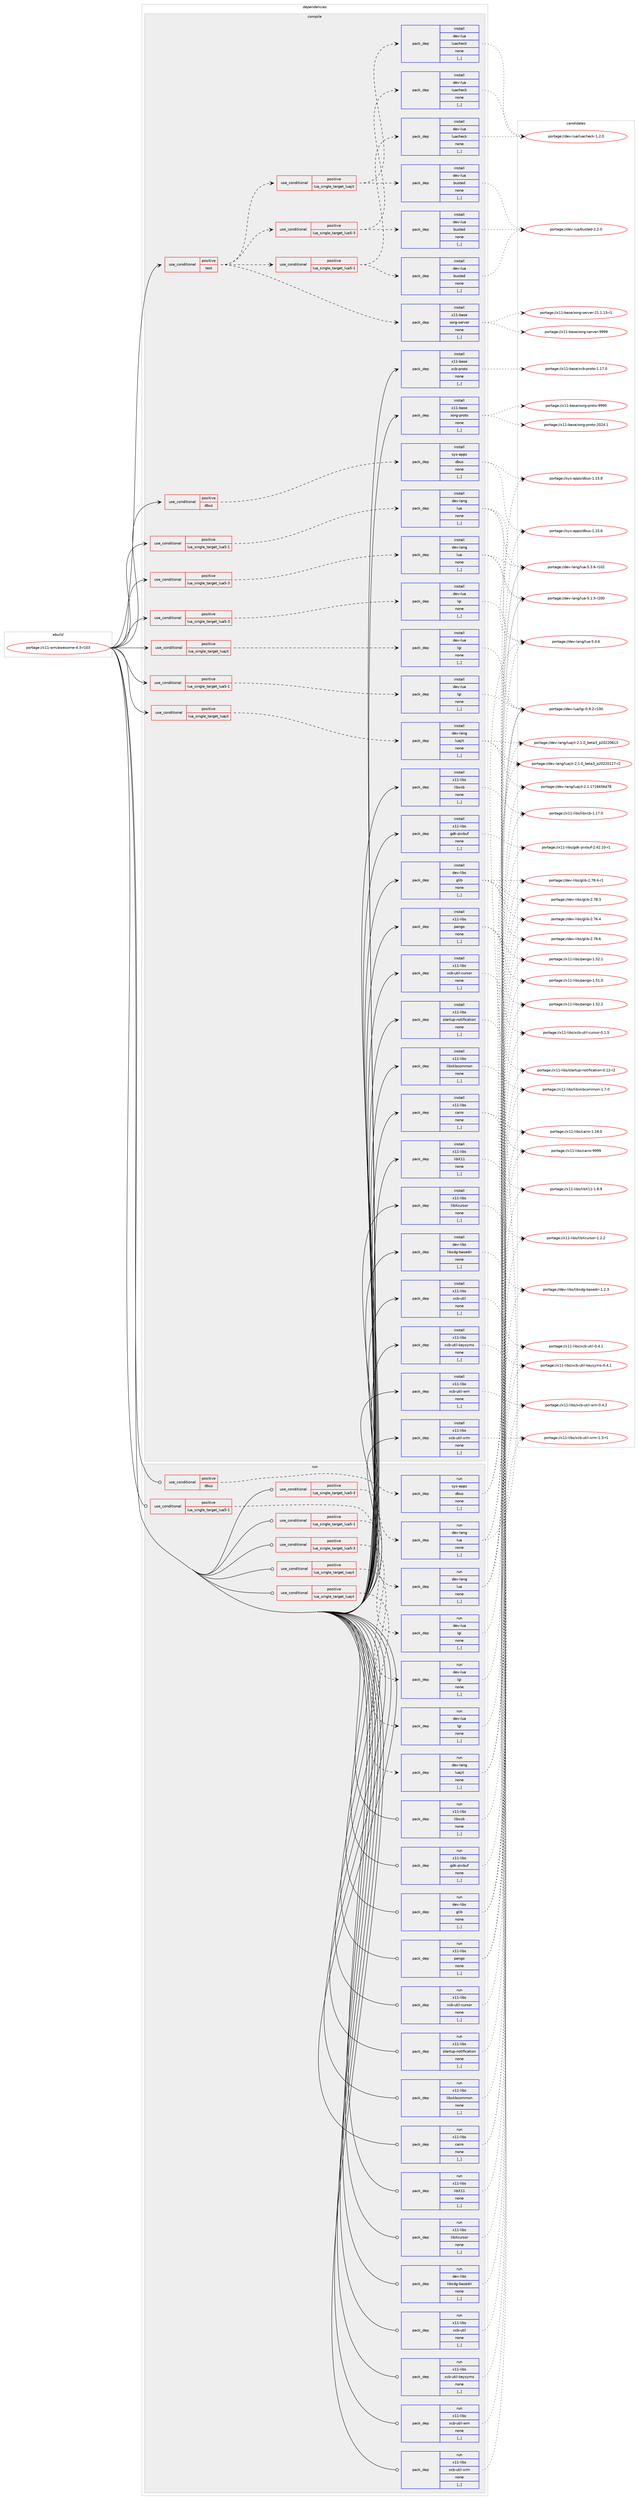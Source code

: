 digraph prolog {

# *************
# Graph options
# *************

newrank=true;
concentrate=true;
compound=true;
graph [rankdir=LR,fontname=Helvetica,fontsize=10,ranksep=1.5];#, ranksep=2.5, nodesep=0.2];
edge  [arrowhead=vee];
node  [fontname=Helvetica,fontsize=10];

# **********
# The ebuild
# **********

subgraph cluster_leftcol {
color=gray;
label=<<i>ebuild</i>>;
id [label="portage://x11-wm/awesome-4.3-r103", color=red, width=4, href="../x11-wm/awesome-4.3-r103.svg"];
}

# ****************
# The dependencies
# ****************

subgraph cluster_midcol {
color=gray;
label=<<i>dependencies</i>>;
subgraph cluster_compile {
fillcolor="#eeeeee";
style=filled;
label=<<i>compile</i>>;
subgraph cond123749 {
dependency469186 [label=<<TABLE BORDER="0" CELLBORDER="1" CELLSPACING="0" CELLPADDING="4"><TR><TD ROWSPAN="3" CELLPADDING="10">use_conditional</TD></TR><TR><TD>positive</TD></TR><TR><TD>dbus</TD></TR></TABLE>>, shape=none, color=red];
subgraph pack342009 {
dependency469187 [label=<<TABLE BORDER="0" CELLBORDER="1" CELLSPACING="0" CELLPADDING="4" WIDTH="220"><TR><TD ROWSPAN="6" CELLPADDING="30">pack_dep</TD></TR><TR><TD WIDTH="110">install</TD></TR><TR><TD>sys-apps</TD></TR><TR><TD>dbus</TD></TR><TR><TD>none</TD></TR><TR><TD>[,,]</TD></TR></TABLE>>, shape=none, color=blue];
}
dependency469186:e -> dependency469187:w [weight=20,style="dashed",arrowhead="vee"];
}
id:e -> dependency469186:w [weight=20,style="solid",arrowhead="vee"];
subgraph cond123750 {
dependency469188 [label=<<TABLE BORDER="0" CELLBORDER="1" CELLSPACING="0" CELLPADDING="4"><TR><TD ROWSPAN="3" CELLPADDING="10">use_conditional</TD></TR><TR><TD>positive</TD></TR><TR><TD>lua_single_target_lua5-1</TD></TR></TABLE>>, shape=none, color=red];
subgraph pack342010 {
dependency469189 [label=<<TABLE BORDER="0" CELLBORDER="1" CELLSPACING="0" CELLPADDING="4" WIDTH="220"><TR><TD ROWSPAN="6" CELLPADDING="30">pack_dep</TD></TR><TR><TD WIDTH="110">install</TD></TR><TR><TD>dev-lang</TD></TR><TR><TD>lua</TD></TR><TR><TD>none</TD></TR><TR><TD>[,,]</TD></TR></TABLE>>, shape=none, color=blue];
}
dependency469188:e -> dependency469189:w [weight=20,style="dashed",arrowhead="vee"];
}
id:e -> dependency469188:w [weight=20,style="solid",arrowhead="vee"];
subgraph cond123751 {
dependency469190 [label=<<TABLE BORDER="0" CELLBORDER="1" CELLSPACING="0" CELLPADDING="4"><TR><TD ROWSPAN="3" CELLPADDING="10">use_conditional</TD></TR><TR><TD>positive</TD></TR><TR><TD>lua_single_target_lua5-1</TD></TR></TABLE>>, shape=none, color=red];
subgraph pack342011 {
dependency469191 [label=<<TABLE BORDER="0" CELLBORDER="1" CELLSPACING="0" CELLPADDING="4" WIDTH="220"><TR><TD ROWSPAN="6" CELLPADDING="30">pack_dep</TD></TR><TR><TD WIDTH="110">install</TD></TR><TR><TD>dev-lua</TD></TR><TR><TD>lgi</TD></TR><TR><TD>none</TD></TR><TR><TD>[,,]</TD></TR></TABLE>>, shape=none, color=blue];
}
dependency469190:e -> dependency469191:w [weight=20,style="dashed",arrowhead="vee"];
}
id:e -> dependency469190:w [weight=20,style="solid",arrowhead="vee"];
subgraph cond123752 {
dependency469192 [label=<<TABLE BORDER="0" CELLBORDER="1" CELLSPACING="0" CELLPADDING="4"><TR><TD ROWSPAN="3" CELLPADDING="10">use_conditional</TD></TR><TR><TD>positive</TD></TR><TR><TD>lua_single_target_lua5-3</TD></TR></TABLE>>, shape=none, color=red];
subgraph pack342012 {
dependency469193 [label=<<TABLE BORDER="0" CELLBORDER="1" CELLSPACING="0" CELLPADDING="4" WIDTH="220"><TR><TD ROWSPAN="6" CELLPADDING="30">pack_dep</TD></TR><TR><TD WIDTH="110">install</TD></TR><TR><TD>dev-lang</TD></TR><TR><TD>lua</TD></TR><TR><TD>none</TD></TR><TR><TD>[,,]</TD></TR></TABLE>>, shape=none, color=blue];
}
dependency469192:e -> dependency469193:w [weight=20,style="dashed",arrowhead="vee"];
}
id:e -> dependency469192:w [weight=20,style="solid",arrowhead="vee"];
subgraph cond123753 {
dependency469194 [label=<<TABLE BORDER="0" CELLBORDER="1" CELLSPACING="0" CELLPADDING="4"><TR><TD ROWSPAN="3" CELLPADDING="10">use_conditional</TD></TR><TR><TD>positive</TD></TR><TR><TD>lua_single_target_lua5-3</TD></TR></TABLE>>, shape=none, color=red];
subgraph pack342013 {
dependency469195 [label=<<TABLE BORDER="0" CELLBORDER="1" CELLSPACING="0" CELLPADDING="4" WIDTH="220"><TR><TD ROWSPAN="6" CELLPADDING="30">pack_dep</TD></TR><TR><TD WIDTH="110">install</TD></TR><TR><TD>dev-lua</TD></TR><TR><TD>lgi</TD></TR><TR><TD>none</TD></TR><TR><TD>[,,]</TD></TR></TABLE>>, shape=none, color=blue];
}
dependency469194:e -> dependency469195:w [weight=20,style="dashed",arrowhead="vee"];
}
id:e -> dependency469194:w [weight=20,style="solid",arrowhead="vee"];
subgraph cond123754 {
dependency469196 [label=<<TABLE BORDER="0" CELLBORDER="1" CELLSPACING="0" CELLPADDING="4"><TR><TD ROWSPAN="3" CELLPADDING="10">use_conditional</TD></TR><TR><TD>positive</TD></TR><TR><TD>lua_single_target_luajit</TD></TR></TABLE>>, shape=none, color=red];
subgraph pack342014 {
dependency469197 [label=<<TABLE BORDER="0" CELLBORDER="1" CELLSPACING="0" CELLPADDING="4" WIDTH="220"><TR><TD ROWSPAN="6" CELLPADDING="30">pack_dep</TD></TR><TR><TD WIDTH="110">install</TD></TR><TR><TD>dev-lang</TD></TR><TR><TD>luajit</TD></TR><TR><TD>none</TD></TR><TR><TD>[,,]</TD></TR></TABLE>>, shape=none, color=blue];
}
dependency469196:e -> dependency469197:w [weight=20,style="dashed",arrowhead="vee"];
}
id:e -> dependency469196:w [weight=20,style="solid",arrowhead="vee"];
subgraph cond123755 {
dependency469198 [label=<<TABLE BORDER="0" CELLBORDER="1" CELLSPACING="0" CELLPADDING="4"><TR><TD ROWSPAN="3" CELLPADDING="10">use_conditional</TD></TR><TR><TD>positive</TD></TR><TR><TD>lua_single_target_luajit</TD></TR></TABLE>>, shape=none, color=red];
subgraph pack342015 {
dependency469199 [label=<<TABLE BORDER="0" CELLBORDER="1" CELLSPACING="0" CELLPADDING="4" WIDTH="220"><TR><TD ROWSPAN="6" CELLPADDING="30">pack_dep</TD></TR><TR><TD WIDTH="110">install</TD></TR><TR><TD>dev-lua</TD></TR><TR><TD>lgi</TD></TR><TR><TD>none</TD></TR><TR><TD>[,,]</TD></TR></TABLE>>, shape=none, color=blue];
}
dependency469198:e -> dependency469199:w [weight=20,style="dashed",arrowhead="vee"];
}
id:e -> dependency469198:w [weight=20,style="solid",arrowhead="vee"];
subgraph cond123756 {
dependency469200 [label=<<TABLE BORDER="0" CELLBORDER="1" CELLSPACING="0" CELLPADDING="4"><TR><TD ROWSPAN="3" CELLPADDING="10">use_conditional</TD></TR><TR><TD>positive</TD></TR><TR><TD>test</TD></TR></TABLE>>, shape=none, color=red];
subgraph pack342016 {
dependency469201 [label=<<TABLE BORDER="0" CELLBORDER="1" CELLSPACING="0" CELLPADDING="4" WIDTH="220"><TR><TD ROWSPAN="6" CELLPADDING="30">pack_dep</TD></TR><TR><TD WIDTH="110">install</TD></TR><TR><TD>x11-base</TD></TR><TR><TD>xorg-server</TD></TR><TR><TD>none</TD></TR><TR><TD>[,,]</TD></TR></TABLE>>, shape=none, color=blue];
}
dependency469200:e -> dependency469201:w [weight=20,style="dashed",arrowhead="vee"];
subgraph cond123757 {
dependency469202 [label=<<TABLE BORDER="0" CELLBORDER="1" CELLSPACING="0" CELLPADDING="4"><TR><TD ROWSPAN="3" CELLPADDING="10">use_conditional</TD></TR><TR><TD>positive</TD></TR><TR><TD>lua_single_target_luajit</TD></TR></TABLE>>, shape=none, color=red];
subgraph pack342017 {
dependency469203 [label=<<TABLE BORDER="0" CELLBORDER="1" CELLSPACING="0" CELLPADDING="4" WIDTH="220"><TR><TD ROWSPAN="6" CELLPADDING="30">pack_dep</TD></TR><TR><TD WIDTH="110">install</TD></TR><TR><TD>dev-lua</TD></TR><TR><TD>busted</TD></TR><TR><TD>none</TD></TR><TR><TD>[,,]</TD></TR></TABLE>>, shape=none, color=blue];
}
dependency469202:e -> dependency469203:w [weight=20,style="dashed",arrowhead="vee"];
subgraph pack342018 {
dependency469204 [label=<<TABLE BORDER="0" CELLBORDER="1" CELLSPACING="0" CELLPADDING="4" WIDTH="220"><TR><TD ROWSPAN="6" CELLPADDING="30">pack_dep</TD></TR><TR><TD WIDTH="110">install</TD></TR><TR><TD>dev-lua</TD></TR><TR><TD>luacheck</TD></TR><TR><TD>none</TD></TR><TR><TD>[,,]</TD></TR></TABLE>>, shape=none, color=blue];
}
dependency469202:e -> dependency469204:w [weight=20,style="dashed",arrowhead="vee"];
}
dependency469200:e -> dependency469202:w [weight=20,style="dashed",arrowhead="vee"];
subgraph cond123758 {
dependency469205 [label=<<TABLE BORDER="0" CELLBORDER="1" CELLSPACING="0" CELLPADDING="4"><TR><TD ROWSPAN="3" CELLPADDING="10">use_conditional</TD></TR><TR><TD>positive</TD></TR><TR><TD>lua_single_target_lua5-1</TD></TR></TABLE>>, shape=none, color=red];
subgraph pack342019 {
dependency469206 [label=<<TABLE BORDER="0" CELLBORDER="1" CELLSPACING="0" CELLPADDING="4" WIDTH="220"><TR><TD ROWSPAN="6" CELLPADDING="30">pack_dep</TD></TR><TR><TD WIDTH="110">install</TD></TR><TR><TD>dev-lua</TD></TR><TR><TD>busted</TD></TR><TR><TD>none</TD></TR><TR><TD>[,,]</TD></TR></TABLE>>, shape=none, color=blue];
}
dependency469205:e -> dependency469206:w [weight=20,style="dashed",arrowhead="vee"];
subgraph pack342020 {
dependency469207 [label=<<TABLE BORDER="0" CELLBORDER="1" CELLSPACING="0" CELLPADDING="4" WIDTH="220"><TR><TD ROWSPAN="6" CELLPADDING="30">pack_dep</TD></TR><TR><TD WIDTH="110">install</TD></TR><TR><TD>dev-lua</TD></TR><TR><TD>luacheck</TD></TR><TR><TD>none</TD></TR><TR><TD>[,,]</TD></TR></TABLE>>, shape=none, color=blue];
}
dependency469205:e -> dependency469207:w [weight=20,style="dashed",arrowhead="vee"];
}
dependency469200:e -> dependency469205:w [weight=20,style="dashed",arrowhead="vee"];
subgraph cond123759 {
dependency469208 [label=<<TABLE BORDER="0" CELLBORDER="1" CELLSPACING="0" CELLPADDING="4"><TR><TD ROWSPAN="3" CELLPADDING="10">use_conditional</TD></TR><TR><TD>positive</TD></TR><TR><TD>lua_single_target_lua5-3</TD></TR></TABLE>>, shape=none, color=red];
subgraph pack342021 {
dependency469209 [label=<<TABLE BORDER="0" CELLBORDER="1" CELLSPACING="0" CELLPADDING="4" WIDTH="220"><TR><TD ROWSPAN="6" CELLPADDING="30">pack_dep</TD></TR><TR><TD WIDTH="110">install</TD></TR><TR><TD>dev-lua</TD></TR><TR><TD>busted</TD></TR><TR><TD>none</TD></TR><TR><TD>[,,]</TD></TR></TABLE>>, shape=none, color=blue];
}
dependency469208:e -> dependency469209:w [weight=20,style="dashed",arrowhead="vee"];
subgraph pack342022 {
dependency469210 [label=<<TABLE BORDER="0" CELLBORDER="1" CELLSPACING="0" CELLPADDING="4" WIDTH="220"><TR><TD ROWSPAN="6" CELLPADDING="30">pack_dep</TD></TR><TR><TD WIDTH="110">install</TD></TR><TR><TD>dev-lua</TD></TR><TR><TD>luacheck</TD></TR><TR><TD>none</TD></TR><TR><TD>[,,]</TD></TR></TABLE>>, shape=none, color=blue];
}
dependency469208:e -> dependency469210:w [weight=20,style="dashed",arrowhead="vee"];
}
dependency469200:e -> dependency469208:w [weight=20,style="dashed",arrowhead="vee"];
}
id:e -> dependency469200:w [weight=20,style="solid",arrowhead="vee"];
subgraph pack342023 {
dependency469211 [label=<<TABLE BORDER="0" CELLBORDER="1" CELLSPACING="0" CELLPADDING="4" WIDTH="220"><TR><TD ROWSPAN="6" CELLPADDING="30">pack_dep</TD></TR><TR><TD WIDTH="110">install</TD></TR><TR><TD>dev-libs</TD></TR><TR><TD>glib</TD></TR><TR><TD>none</TD></TR><TR><TD>[,,]</TD></TR></TABLE>>, shape=none, color=blue];
}
id:e -> dependency469211:w [weight=20,style="solid",arrowhead="vee"];
subgraph pack342024 {
dependency469212 [label=<<TABLE BORDER="0" CELLBORDER="1" CELLSPACING="0" CELLPADDING="4" WIDTH="220"><TR><TD ROWSPAN="6" CELLPADDING="30">pack_dep</TD></TR><TR><TD WIDTH="110">install</TD></TR><TR><TD>dev-libs</TD></TR><TR><TD>libxdg-basedir</TD></TR><TR><TD>none</TD></TR><TR><TD>[,,]</TD></TR></TABLE>>, shape=none, color=blue];
}
id:e -> dependency469212:w [weight=20,style="solid",arrowhead="vee"];
subgraph pack342025 {
dependency469213 [label=<<TABLE BORDER="0" CELLBORDER="1" CELLSPACING="0" CELLPADDING="4" WIDTH="220"><TR><TD ROWSPAN="6" CELLPADDING="30">pack_dep</TD></TR><TR><TD WIDTH="110">install</TD></TR><TR><TD>x11-base</TD></TR><TR><TD>xcb-proto</TD></TR><TR><TD>none</TD></TR><TR><TD>[,,]</TD></TR></TABLE>>, shape=none, color=blue];
}
id:e -> dependency469213:w [weight=20,style="solid",arrowhead="vee"];
subgraph pack342026 {
dependency469214 [label=<<TABLE BORDER="0" CELLBORDER="1" CELLSPACING="0" CELLPADDING="4" WIDTH="220"><TR><TD ROWSPAN="6" CELLPADDING="30">pack_dep</TD></TR><TR><TD WIDTH="110">install</TD></TR><TR><TD>x11-base</TD></TR><TR><TD>xorg-proto</TD></TR><TR><TD>none</TD></TR><TR><TD>[,,]</TD></TR></TABLE>>, shape=none, color=blue];
}
id:e -> dependency469214:w [weight=20,style="solid",arrowhead="vee"];
subgraph pack342027 {
dependency469215 [label=<<TABLE BORDER="0" CELLBORDER="1" CELLSPACING="0" CELLPADDING="4" WIDTH="220"><TR><TD ROWSPAN="6" CELLPADDING="30">pack_dep</TD></TR><TR><TD WIDTH="110">install</TD></TR><TR><TD>x11-libs</TD></TR><TR><TD>cairo</TD></TR><TR><TD>none</TD></TR><TR><TD>[,,]</TD></TR></TABLE>>, shape=none, color=blue];
}
id:e -> dependency469215:w [weight=20,style="solid",arrowhead="vee"];
subgraph pack342028 {
dependency469216 [label=<<TABLE BORDER="0" CELLBORDER="1" CELLSPACING="0" CELLPADDING="4" WIDTH="220"><TR><TD ROWSPAN="6" CELLPADDING="30">pack_dep</TD></TR><TR><TD WIDTH="110">install</TD></TR><TR><TD>x11-libs</TD></TR><TR><TD>gdk-pixbuf</TD></TR><TR><TD>none</TD></TR><TR><TD>[,,]</TD></TR></TABLE>>, shape=none, color=blue];
}
id:e -> dependency469216:w [weight=20,style="solid",arrowhead="vee"];
subgraph pack342029 {
dependency469217 [label=<<TABLE BORDER="0" CELLBORDER="1" CELLSPACING="0" CELLPADDING="4" WIDTH="220"><TR><TD ROWSPAN="6" CELLPADDING="30">pack_dep</TD></TR><TR><TD WIDTH="110">install</TD></TR><TR><TD>x11-libs</TD></TR><TR><TD>libX11</TD></TR><TR><TD>none</TD></TR><TR><TD>[,,]</TD></TR></TABLE>>, shape=none, color=blue];
}
id:e -> dependency469217:w [weight=20,style="solid",arrowhead="vee"];
subgraph pack342030 {
dependency469218 [label=<<TABLE BORDER="0" CELLBORDER="1" CELLSPACING="0" CELLPADDING="4" WIDTH="220"><TR><TD ROWSPAN="6" CELLPADDING="30">pack_dep</TD></TR><TR><TD WIDTH="110">install</TD></TR><TR><TD>x11-libs</TD></TR><TR><TD>libXcursor</TD></TR><TR><TD>none</TD></TR><TR><TD>[,,]</TD></TR></TABLE>>, shape=none, color=blue];
}
id:e -> dependency469218:w [weight=20,style="solid",arrowhead="vee"];
subgraph pack342031 {
dependency469219 [label=<<TABLE BORDER="0" CELLBORDER="1" CELLSPACING="0" CELLPADDING="4" WIDTH="220"><TR><TD ROWSPAN="6" CELLPADDING="30">pack_dep</TD></TR><TR><TD WIDTH="110">install</TD></TR><TR><TD>x11-libs</TD></TR><TR><TD>libxcb</TD></TR><TR><TD>none</TD></TR><TR><TD>[,,]</TD></TR></TABLE>>, shape=none, color=blue];
}
id:e -> dependency469219:w [weight=20,style="solid",arrowhead="vee"];
subgraph pack342032 {
dependency469220 [label=<<TABLE BORDER="0" CELLBORDER="1" CELLSPACING="0" CELLPADDING="4" WIDTH="220"><TR><TD ROWSPAN="6" CELLPADDING="30">pack_dep</TD></TR><TR><TD WIDTH="110">install</TD></TR><TR><TD>x11-libs</TD></TR><TR><TD>libxkbcommon</TD></TR><TR><TD>none</TD></TR><TR><TD>[,,]</TD></TR></TABLE>>, shape=none, color=blue];
}
id:e -> dependency469220:w [weight=20,style="solid",arrowhead="vee"];
subgraph pack342033 {
dependency469221 [label=<<TABLE BORDER="0" CELLBORDER="1" CELLSPACING="0" CELLPADDING="4" WIDTH="220"><TR><TD ROWSPAN="6" CELLPADDING="30">pack_dep</TD></TR><TR><TD WIDTH="110">install</TD></TR><TR><TD>x11-libs</TD></TR><TR><TD>pango</TD></TR><TR><TD>none</TD></TR><TR><TD>[,,]</TD></TR></TABLE>>, shape=none, color=blue];
}
id:e -> dependency469221:w [weight=20,style="solid",arrowhead="vee"];
subgraph pack342034 {
dependency469222 [label=<<TABLE BORDER="0" CELLBORDER="1" CELLSPACING="0" CELLPADDING="4" WIDTH="220"><TR><TD ROWSPAN="6" CELLPADDING="30">pack_dep</TD></TR><TR><TD WIDTH="110">install</TD></TR><TR><TD>x11-libs</TD></TR><TR><TD>startup-notification</TD></TR><TR><TD>none</TD></TR><TR><TD>[,,]</TD></TR></TABLE>>, shape=none, color=blue];
}
id:e -> dependency469222:w [weight=20,style="solid",arrowhead="vee"];
subgraph pack342035 {
dependency469223 [label=<<TABLE BORDER="0" CELLBORDER="1" CELLSPACING="0" CELLPADDING="4" WIDTH="220"><TR><TD ROWSPAN="6" CELLPADDING="30">pack_dep</TD></TR><TR><TD WIDTH="110">install</TD></TR><TR><TD>x11-libs</TD></TR><TR><TD>xcb-util</TD></TR><TR><TD>none</TD></TR><TR><TD>[,,]</TD></TR></TABLE>>, shape=none, color=blue];
}
id:e -> dependency469223:w [weight=20,style="solid",arrowhead="vee"];
subgraph pack342036 {
dependency469224 [label=<<TABLE BORDER="0" CELLBORDER="1" CELLSPACING="0" CELLPADDING="4" WIDTH="220"><TR><TD ROWSPAN="6" CELLPADDING="30">pack_dep</TD></TR><TR><TD WIDTH="110">install</TD></TR><TR><TD>x11-libs</TD></TR><TR><TD>xcb-util-cursor</TD></TR><TR><TD>none</TD></TR><TR><TD>[,,]</TD></TR></TABLE>>, shape=none, color=blue];
}
id:e -> dependency469224:w [weight=20,style="solid",arrowhead="vee"];
subgraph pack342037 {
dependency469225 [label=<<TABLE BORDER="0" CELLBORDER="1" CELLSPACING="0" CELLPADDING="4" WIDTH="220"><TR><TD ROWSPAN="6" CELLPADDING="30">pack_dep</TD></TR><TR><TD WIDTH="110">install</TD></TR><TR><TD>x11-libs</TD></TR><TR><TD>xcb-util-keysyms</TD></TR><TR><TD>none</TD></TR><TR><TD>[,,]</TD></TR></TABLE>>, shape=none, color=blue];
}
id:e -> dependency469225:w [weight=20,style="solid",arrowhead="vee"];
subgraph pack342038 {
dependency469226 [label=<<TABLE BORDER="0" CELLBORDER="1" CELLSPACING="0" CELLPADDING="4" WIDTH="220"><TR><TD ROWSPAN="6" CELLPADDING="30">pack_dep</TD></TR><TR><TD WIDTH="110">install</TD></TR><TR><TD>x11-libs</TD></TR><TR><TD>xcb-util-wm</TD></TR><TR><TD>none</TD></TR><TR><TD>[,,]</TD></TR></TABLE>>, shape=none, color=blue];
}
id:e -> dependency469226:w [weight=20,style="solid",arrowhead="vee"];
subgraph pack342039 {
dependency469227 [label=<<TABLE BORDER="0" CELLBORDER="1" CELLSPACING="0" CELLPADDING="4" WIDTH="220"><TR><TD ROWSPAN="6" CELLPADDING="30">pack_dep</TD></TR><TR><TD WIDTH="110">install</TD></TR><TR><TD>x11-libs</TD></TR><TR><TD>xcb-util-xrm</TD></TR><TR><TD>none</TD></TR><TR><TD>[,,]</TD></TR></TABLE>>, shape=none, color=blue];
}
id:e -> dependency469227:w [weight=20,style="solid",arrowhead="vee"];
}
subgraph cluster_compileandrun {
fillcolor="#eeeeee";
style=filled;
label=<<i>compile and run</i>>;
}
subgraph cluster_run {
fillcolor="#eeeeee";
style=filled;
label=<<i>run</i>>;
subgraph cond123760 {
dependency469228 [label=<<TABLE BORDER="0" CELLBORDER="1" CELLSPACING="0" CELLPADDING="4"><TR><TD ROWSPAN="3" CELLPADDING="10">use_conditional</TD></TR><TR><TD>positive</TD></TR><TR><TD>dbus</TD></TR></TABLE>>, shape=none, color=red];
subgraph pack342040 {
dependency469229 [label=<<TABLE BORDER="0" CELLBORDER="1" CELLSPACING="0" CELLPADDING="4" WIDTH="220"><TR><TD ROWSPAN="6" CELLPADDING="30">pack_dep</TD></TR><TR><TD WIDTH="110">run</TD></TR><TR><TD>sys-apps</TD></TR><TR><TD>dbus</TD></TR><TR><TD>none</TD></TR><TR><TD>[,,]</TD></TR></TABLE>>, shape=none, color=blue];
}
dependency469228:e -> dependency469229:w [weight=20,style="dashed",arrowhead="vee"];
}
id:e -> dependency469228:w [weight=20,style="solid",arrowhead="odot"];
subgraph cond123761 {
dependency469230 [label=<<TABLE BORDER="0" CELLBORDER="1" CELLSPACING="0" CELLPADDING="4"><TR><TD ROWSPAN="3" CELLPADDING="10">use_conditional</TD></TR><TR><TD>positive</TD></TR><TR><TD>lua_single_target_lua5-1</TD></TR></TABLE>>, shape=none, color=red];
subgraph pack342041 {
dependency469231 [label=<<TABLE BORDER="0" CELLBORDER="1" CELLSPACING="0" CELLPADDING="4" WIDTH="220"><TR><TD ROWSPAN="6" CELLPADDING="30">pack_dep</TD></TR><TR><TD WIDTH="110">run</TD></TR><TR><TD>dev-lang</TD></TR><TR><TD>lua</TD></TR><TR><TD>none</TD></TR><TR><TD>[,,]</TD></TR></TABLE>>, shape=none, color=blue];
}
dependency469230:e -> dependency469231:w [weight=20,style="dashed",arrowhead="vee"];
}
id:e -> dependency469230:w [weight=20,style="solid",arrowhead="odot"];
subgraph cond123762 {
dependency469232 [label=<<TABLE BORDER="0" CELLBORDER="1" CELLSPACING="0" CELLPADDING="4"><TR><TD ROWSPAN="3" CELLPADDING="10">use_conditional</TD></TR><TR><TD>positive</TD></TR><TR><TD>lua_single_target_lua5-1</TD></TR></TABLE>>, shape=none, color=red];
subgraph pack342042 {
dependency469233 [label=<<TABLE BORDER="0" CELLBORDER="1" CELLSPACING="0" CELLPADDING="4" WIDTH="220"><TR><TD ROWSPAN="6" CELLPADDING="30">pack_dep</TD></TR><TR><TD WIDTH="110">run</TD></TR><TR><TD>dev-lua</TD></TR><TR><TD>lgi</TD></TR><TR><TD>none</TD></TR><TR><TD>[,,]</TD></TR></TABLE>>, shape=none, color=blue];
}
dependency469232:e -> dependency469233:w [weight=20,style="dashed",arrowhead="vee"];
}
id:e -> dependency469232:w [weight=20,style="solid",arrowhead="odot"];
subgraph cond123763 {
dependency469234 [label=<<TABLE BORDER="0" CELLBORDER="1" CELLSPACING="0" CELLPADDING="4"><TR><TD ROWSPAN="3" CELLPADDING="10">use_conditional</TD></TR><TR><TD>positive</TD></TR><TR><TD>lua_single_target_lua5-3</TD></TR></TABLE>>, shape=none, color=red];
subgraph pack342043 {
dependency469235 [label=<<TABLE BORDER="0" CELLBORDER="1" CELLSPACING="0" CELLPADDING="4" WIDTH="220"><TR><TD ROWSPAN="6" CELLPADDING="30">pack_dep</TD></TR><TR><TD WIDTH="110">run</TD></TR><TR><TD>dev-lang</TD></TR><TR><TD>lua</TD></TR><TR><TD>none</TD></TR><TR><TD>[,,]</TD></TR></TABLE>>, shape=none, color=blue];
}
dependency469234:e -> dependency469235:w [weight=20,style="dashed",arrowhead="vee"];
}
id:e -> dependency469234:w [weight=20,style="solid",arrowhead="odot"];
subgraph cond123764 {
dependency469236 [label=<<TABLE BORDER="0" CELLBORDER="1" CELLSPACING="0" CELLPADDING="4"><TR><TD ROWSPAN="3" CELLPADDING="10">use_conditional</TD></TR><TR><TD>positive</TD></TR><TR><TD>lua_single_target_lua5-3</TD></TR></TABLE>>, shape=none, color=red];
subgraph pack342044 {
dependency469237 [label=<<TABLE BORDER="0" CELLBORDER="1" CELLSPACING="0" CELLPADDING="4" WIDTH="220"><TR><TD ROWSPAN="6" CELLPADDING="30">pack_dep</TD></TR><TR><TD WIDTH="110">run</TD></TR><TR><TD>dev-lua</TD></TR><TR><TD>lgi</TD></TR><TR><TD>none</TD></TR><TR><TD>[,,]</TD></TR></TABLE>>, shape=none, color=blue];
}
dependency469236:e -> dependency469237:w [weight=20,style="dashed",arrowhead="vee"];
}
id:e -> dependency469236:w [weight=20,style="solid",arrowhead="odot"];
subgraph cond123765 {
dependency469238 [label=<<TABLE BORDER="0" CELLBORDER="1" CELLSPACING="0" CELLPADDING="4"><TR><TD ROWSPAN="3" CELLPADDING="10">use_conditional</TD></TR><TR><TD>positive</TD></TR><TR><TD>lua_single_target_luajit</TD></TR></TABLE>>, shape=none, color=red];
subgraph pack342045 {
dependency469239 [label=<<TABLE BORDER="0" CELLBORDER="1" CELLSPACING="0" CELLPADDING="4" WIDTH="220"><TR><TD ROWSPAN="6" CELLPADDING="30">pack_dep</TD></TR><TR><TD WIDTH="110">run</TD></TR><TR><TD>dev-lang</TD></TR><TR><TD>luajit</TD></TR><TR><TD>none</TD></TR><TR><TD>[,,]</TD></TR></TABLE>>, shape=none, color=blue];
}
dependency469238:e -> dependency469239:w [weight=20,style="dashed",arrowhead="vee"];
}
id:e -> dependency469238:w [weight=20,style="solid",arrowhead="odot"];
subgraph cond123766 {
dependency469240 [label=<<TABLE BORDER="0" CELLBORDER="1" CELLSPACING="0" CELLPADDING="4"><TR><TD ROWSPAN="3" CELLPADDING="10">use_conditional</TD></TR><TR><TD>positive</TD></TR><TR><TD>lua_single_target_luajit</TD></TR></TABLE>>, shape=none, color=red];
subgraph pack342046 {
dependency469241 [label=<<TABLE BORDER="0" CELLBORDER="1" CELLSPACING="0" CELLPADDING="4" WIDTH="220"><TR><TD ROWSPAN="6" CELLPADDING="30">pack_dep</TD></TR><TR><TD WIDTH="110">run</TD></TR><TR><TD>dev-lua</TD></TR><TR><TD>lgi</TD></TR><TR><TD>none</TD></TR><TR><TD>[,,]</TD></TR></TABLE>>, shape=none, color=blue];
}
dependency469240:e -> dependency469241:w [weight=20,style="dashed",arrowhead="vee"];
}
id:e -> dependency469240:w [weight=20,style="solid",arrowhead="odot"];
subgraph pack342047 {
dependency469242 [label=<<TABLE BORDER="0" CELLBORDER="1" CELLSPACING="0" CELLPADDING="4" WIDTH="220"><TR><TD ROWSPAN="6" CELLPADDING="30">pack_dep</TD></TR><TR><TD WIDTH="110">run</TD></TR><TR><TD>dev-libs</TD></TR><TR><TD>glib</TD></TR><TR><TD>none</TD></TR><TR><TD>[,,]</TD></TR></TABLE>>, shape=none, color=blue];
}
id:e -> dependency469242:w [weight=20,style="solid",arrowhead="odot"];
subgraph pack342048 {
dependency469243 [label=<<TABLE BORDER="0" CELLBORDER="1" CELLSPACING="0" CELLPADDING="4" WIDTH="220"><TR><TD ROWSPAN="6" CELLPADDING="30">pack_dep</TD></TR><TR><TD WIDTH="110">run</TD></TR><TR><TD>dev-libs</TD></TR><TR><TD>libxdg-basedir</TD></TR><TR><TD>none</TD></TR><TR><TD>[,,]</TD></TR></TABLE>>, shape=none, color=blue];
}
id:e -> dependency469243:w [weight=20,style="solid",arrowhead="odot"];
subgraph pack342049 {
dependency469244 [label=<<TABLE BORDER="0" CELLBORDER="1" CELLSPACING="0" CELLPADDING="4" WIDTH="220"><TR><TD ROWSPAN="6" CELLPADDING="30">pack_dep</TD></TR><TR><TD WIDTH="110">run</TD></TR><TR><TD>x11-libs</TD></TR><TR><TD>cairo</TD></TR><TR><TD>none</TD></TR><TR><TD>[,,]</TD></TR></TABLE>>, shape=none, color=blue];
}
id:e -> dependency469244:w [weight=20,style="solid",arrowhead="odot"];
subgraph pack342050 {
dependency469245 [label=<<TABLE BORDER="0" CELLBORDER="1" CELLSPACING="0" CELLPADDING="4" WIDTH="220"><TR><TD ROWSPAN="6" CELLPADDING="30">pack_dep</TD></TR><TR><TD WIDTH="110">run</TD></TR><TR><TD>x11-libs</TD></TR><TR><TD>gdk-pixbuf</TD></TR><TR><TD>none</TD></TR><TR><TD>[,,]</TD></TR></TABLE>>, shape=none, color=blue];
}
id:e -> dependency469245:w [weight=20,style="solid",arrowhead="odot"];
subgraph pack342051 {
dependency469246 [label=<<TABLE BORDER="0" CELLBORDER="1" CELLSPACING="0" CELLPADDING="4" WIDTH="220"><TR><TD ROWSPAN="6" CELLPADDING="30">pack_dep</TD></TR><TR><TD WIDTH="110">run</TD></TR><TR><TD>x11-libs</TD></TR><TR><TD>libX11</TD></TR><TR><TD>none</TD></TR><TR><TD>[,,]</TD></TR></TABLE>>, shape=none, color=blue];
}
id:e -> dependency469246:w [weight=20,style="solid",arrowhead="odot"];
subgraph pack342052 {
dependency469247 [label=<<TABLE BORDER="0" CELLBORDER="1" CELLSPACING="0" CELLPADDING="4" WIDTH="220"><TR><TD ROWSPAN="6" CELLPADDING="30">pack_dep</TD></TR><TR><TD WIDTH="110">run</TD></TR><TR><TD>x11-libs</TD></TR><TR><TD>libXcursor</TD></TR><TR><TD>none</TD></TR><TR><TD>[,,]</TD></TR></TABLE>>, shape=none, color=blue];
}
id:e -> dependency469247:w [weight=20,style="solid",arrowhead="odot"];
subgraph pack342053 {
dependency469248 [label=<<TABLE BORDER="0" CELLBORDER="1" CELLSPACING="0" CELLPADDING="4" WIDTH="220"><TR><TD ROWSPAN="6" CELLPADDING="30">pack_dep</TD></TR><TR><TD WIDTH="110">run</TD></TR><TR><TD>x11-libs</TD></TR><TR><TD>libxcb</TD></TR><TR><TD>none</TD></TR><TR><TD>[,,]</TD></TR></TABLE>>, shape=none, color=blue];
}
id:e -> dependency469248:w [weight=20,style="solid",arrowhead="odot"];
subgraph pack342054 {
dependency469249 [label=<<TABLE BORDER="0" CELLBORDER="1" CELLSPACING="0" CELLPADDING="4" WIDTH="220"><TR><TD ROWSPAN="6" CELLPADDING="30">pack_dep</TD></TR><TR><TD WIDTH="110">run</TD></TR><TR><TD>x11-libs</TD></TR><TR><TD>libxkbcommon</TD></TR><TR><TD>none</TD></TR><TR><TD>[,,]</TD></TR></TABLE>>, shape=none, color=blue];
}
id:e -> dependency469249:w [weight=20,style="solid",arrowhead="odot"];
subgraph pack342055 {
dependency469250 [label=<<TABLE BORDER="0" CELLBORDER="1" CELLSPACING="0" CELLPADDING="4" WIDTH="220"><TR><TD ROWSPAN="6" CELLPADDING="30">pack_dep</TD></TR><TR><TD WIDTH="110">run</TD></TR><TR><TD>x11-libs</TD></TR><TR><TD>pango</TD></TR><TR><TD>none</TD></TR><TR><TD>[,,]</TD></TR></TABLE>>, shape=none, color=blue];
}
id:e -> dependency469250:w [weight=20,style="solid",arrowhead="odot"];
subgraph pack342056 {
dependency469251 [label=<<TABLE BORDER="0" CELLBORDER="1" CELLSPACING="0" CELLPADDING="4" WIDTH="220"><TR><TD ROWSPAN="6" CELLPADDING="30">pack_dep</TD></TR><TR><TD WIDTH="110">run</TD></TR><TR><TD>x11-libs</TD></TR><TR><TD>startup-notification</TD></TR><TR><TD>none</TD></TR><TR><TD>[,,]</TD></TR></TABLE>>, shape=none, color=blue];
}
id:e -> dependency469251:w [weight=20,style="solid",arrowhead="odot"];
subgraph pack342057 {
dependency469252 [label=<<TABLE BORDER="0" CELLBORDER="1" CELLSPACING="0" CELLPADDING="4" WIDTH="220"><TR><TD ROWSPAN="6" CELLPADDING="30">pack_dep</TD></TR><TR><TD WIDTH="110">run</TD></TR><TR><TD>x11-libs</TD></TR><TR><TD>xcb-util</TD></TR><TR><TD>none</TD></TR><TR><TD>[,,]</TD></TR></TABLE>>, shape=none, color=blue];
}
id:e -> dependency469252:w [weight=20,style="solid",arrowhead="odot"];
subgraph pack342058 {
dependency469253 [label=<<TABLE BORDER="0" CELLBORDER="1" CELLSPACING="0" CELLPADDING="4" WIDTH="220"><TR><TD ROWSPAN="6" CELLPADDING="30">pack_dep</TD></TR><TR><TD WIDTH="110">run</TD></TR><TR><TD>x11-libs</TD></TR><TR><TD>xcb-util-cursor</TD></TR><TR><TD>none</TD></TR><TR><TD>[,,]</TD></TR></TABLE>>, shape=none, color=blue];
}
id:e -> dependency469253:w [weight=20,style="solid",arrowhead="odot"];
subgraph pack342059 {
dependency469254 [label=<<TABLE BORDER="0" CELLBORDER="1" CELLSPACING="0" CELLPADDING="4" WIDTH="220"><TR><TD ROWSPAN="6" CELLPADDING="30">pack_dep</TD></TR><TR><TD WIDTH="110">run</TD></TR><TR><TD>x11-libs</TD></TR><TR><TD>xcb-util-keysyms</TD></TR><TR><TD>none</TD></TR><TR><TD>[,,]</TD></TR></TABLE>>, shape=none, color=blue];
}
id:e -> dependency469254:w [weight=20,style="solid",arrowhead="odot"];
subgraph pack342060 {
dependency469255 [label=<<TABLE BORDER="0" CELLBORDER="1" CELLSPACING="0" CELLPADDING="4" WIDTH="220"><TR><TD ROWSPAN="6" CELLPADDING="30">pack_dep</TD></TR><TR><TD WIDTH="110">run</TD></TR><TR><TD>x11-libs</TD></TR><TR><TD>xcb-util-wm</TD></TR><TR><TD>none</TD></TR><TR><TD>[,,]</TD></TR></TABLE>>, shape=none, color=blue];
}
id:e -> dependency469255:w [weight=20,style="solid",arrowhead="odot"];
subgraph pack342061 {
dependency469256 [label=<<TABLE BORDER="0" CELLBORDER="1" CELLSPACING="0" CELLPADDING="4" WIDTH="220"><TR><TD ROWSPAN="6" CELLPADDING="30">pack_dep</TD></TR><TR><TD WIDTH="110">run</TD></TR><TR><TD>x11-libs</TD></TR><TR><TD>xcb-util-xrm</TD></TR><TR><TD>none</TD></TR><TR><TD>[,,]</TD></TR></TABLE>>, shape=none, color=blue];
}
id:e -> dependency469256:w [weight=20,style="solid",arrowhead="odot"];
}
}

# **************
# The candidates
# **************

subgraph cluster_choices {
rank=same;
color=gray;
label=<<i>candidates</i>>;

subgraph choice342009 {
color=black;
nodesep=1;
choice1151211154597112112115471009811711545494649534656 [label="portage://sys-apps/dbus-1.15.8", color=red, width=4,href="../sys-apps/dbus-1.15.8.svg"];
choice1151211154597112112115471009811711545494649534654 [label="portage://sys-apps/dbus-1.15.6", color=red, width=4,href="../sys-apps/dbus-1.15.6.svg"];
dependency469187:e -> choice1151211154597112112115471009811711545494649534656:w [style=dotted,weight="100"];
dependency469187:e -> choice1151211154597112112115471009811711545494649534654:w [style=dotted,weight="100"];
}
subgraph choice342010 {
color=black;
nodesep=1;
choice10010111845108971101034710811797455346524654 [label="portage://dev-lang/lua-5.4.6", color=red, width=4,href="../dev-lang/lua-5.4.6.svg"];
choice1001011184510897110103471081179745534651465445114494850 [label="portage://dev-lang/lua-5.3.6-r102", color=red, width=4,href="../dev-lang/lua-5.3.6-r102.svg"];
choice1001011184510897110103471081179745534649465345114504848 [label="portage://dev-lang/lua-5.1.5-r200", color=red, width=4,href="../dev-lang/lua-5.1.5-r200.svg"];
dependency469189:e -> choice10010111845108971101034710811797455346524654:w [style=dotted,weight="100"];
dependency469189:e -> choice1001011184510897110103471081179745534651465445114494850:w [style=dotted,weight="100"];
dependency469189:e -> choice1001011184510897110103471081179745534649465345114504848:w [style=dotted,weight="100"];
}
subgraph choice342011 {
color=black;
nodesep=1;
choice10010111845108117974710810310545484657465045114494848 [label="portage://dev-lua/lgi-0.9.2-r100", color=red, width=4,href="../dev-lua/lgi-0.9.2-r100.svg"];
dependency469191:e -> choice10010111845108117974710810310545484657465045114494848:w [style=dotted,weight="100"];
}
subgraph choice342012 {
color=black;
nodesep=1;
choice10010111845108971101034710811797455346524654 [label="portage://dev-lang/lua-5.4.6", color=red, width=4,href="../dev-lang/lua-5.4.6.svg"];
choice1001011184510897110103471081179745534651465445114494850 [label="portage://dev-lang/lua-5.3.6-r102", color=red, width=4,href="../dev-lang/lua-5.3.6-r102.svg"];
choice1001011184510897110103471081179745534649465345114504848 [label="portage://dev-lang/lua-5.1.5-r200", color=red, width=4,href="../dev-lang/lua-5.1.5-r200.svg"];
dependency469193:e -> choice10010111845108971101034710811797455346524654:w [style=dotted,weight="100"];
dependency469193:e -> choice1001011184510897110103471081179745534651465445114494850:w [style=dotted,weight="100"];
dependency469193:e -> choice1001011184510897110103471081179745534649465345114504848:w [style=dotted,weight="100"];
}
subgraph choice342013 {
color=black;
nodesep=1;
choice10010111845108117974710810310545484657465045114494848 [label="portage://dev-lua/lgi-0.9.2-r100", color=red, width=4,href="../dev-lua/lgi-0.9.2-r100.svg"];
dependency469195:e -> choice10010111845108117974710810310545484657465045114494848:w [style=dotted,weight="100"];
}
subgraph choice342014 {
color=black;
nodesep=1;
choice10010111845108971101034710811797106105116455046494649554954545354525556 [label="portage://dev-lang/luajit-2.1.1716656478", color=red, width=4,href="../dev-lang/luajit-2.1.1716656478.svg"];
choice1001011184510897110103471081179710610511645504649464895981011169751951125048505048544951 [label="portage://dev-lang/luajit-2.1.0_beta3_p20220613", color=red, width=4,href="../dev-lang/luajit-2.1.0_beta3_p20220613.svg"];
choice10010111845108971101034710811797106105116455046494648959810111697519511250485050484950554511450 [label="portage://dev-lang/luajit-2.1.0_beta3_p20220127-r2", color=red, width=4,href="../dev-lang/luajit-2.1.0_beta3_p20220127-r2.svg"];
dependency469197:e -> choice10010111845108971101034710811797106105116455046494649554954545354525556:w [style=dotted,weight="100"];
dependency469197:e -> choice1001011184510897110103471081179710610511645504649464895981011169751951125048505048544951:w [style=dotted,weight="100"];
dependency469197:e -> choice10010111845108971101034710811797106105116455046494648959810111697519511250485050484950554511450:w [style=dotted,weight="100"];
}
subgraph choice342015 {
color=black;
nodesep=1;
choice10010111845108117974710810310545484657465045114494848 [label="portage://dev-lua/lgi-0.9.2-r100", color=red, width=4,href="../dev-lua/lgi-0.9.2-r100.svg"];
dependency469199:e -> choice10010111845108117974710810310545484657465045114494848:w [style=dotted,weight="100"];
}
subgraph choice342016 {
color=black;
nodesep=1;
choice120494945989711510147120111114103451151011141181011144557575757 [label="portage://x11-base/xorg-server-9999", color=red, width=4,href="../x11-base/xorg-server-9999.svg"];
choice1204949459897115101471201111141034511510111411810111445504946494649514511449 [label="portage://x11-base/xorg-server-21.1.13-r1", color=red, width=4,href="../x11-base/xorg-server-21.1.13-r1.svg"];
dependency469201:e -> choice120494945989711510147120111114103451151011141181011144557575757:w [style=dotted,weight="100"];
dependency469201:e -> choice1204949459897115101471201111141034511510111411810111445504946494649514511449:w [style=dotted,weight="100"];
}
subgraph choice342017 {
color=black;
nodesep=1;
choice10010111845108117974798117115116101100455046504648 [label="portage://dev-lua/busted-2.2.0", color=red, width=4,href="../dev-lua/busted-2.2.0.svg"];
dependency469203:e -> choice10010111845108117974798117115116101100455046504648:w [style=dotted,weight="100"];
}
subgraph choice342018 {
color=black;
nodesep=1;
choice100101118451081179747108117979910410199107454946504648 [label="portage://dev-lua/luacheck-1.2.0", color=red, width=4,href="../dev-lua/luacheck-1.2.0.svg"];
dependency469204:e -> choice100101118451081179747108117979910410199107454946504648:w [style=dotted,weight="100"];
}
subgraph choice342019 {
color=black;
nodesep=1;
choice10010111845108117974798117115116101100455046504648 [label="portage://dev-lua/busted-2.2.0", color=red, width=4,href="../dev-lua/busted-2.2.0.svg"];
dependency469206:e -> choice10010111845108117974798117115116101100455046504648:w [style=dotted,weight="100"];
}
subgraph choice342020 {
color=black;
nodesep=1;
choice100101118451081179747108117979910410199107454946504648 [label="portage://dev-lua/luacheck-1.2.0", color=red, width=4,href="../dev-lua/luacheck-1.2.0.svg"];
dependency469207:e -> choice100101118451081179747108117979910410199107454946504648:w [style=dotted,weight="100"];
}
subgraph choice342021 {
color=black;
nodesep=1;
choice10010111845108117974798117115116101100455046504648 [label="portage://dev-lua/busted-2.2.0", color=red, width=4,href="../dev-lua/busted-2.2.0.svg"];
dependency469209:e -> choice10010111845108117974798117115116101100455046504648:w [style=dotted,weight="100"];
}
subgraph choice342022 {
color=black;
nodesep=1;
choice100101118451081179747108117979910410199107454946504648 [label="portage://dev-lua/luacheck-1.2.0", color=red, width=4,href="../dev-lua/luacheck-1.2.0.svg"];
dependency469210:e -> choice100101118451081179747108117979910410199107454946504648:w [style=dotted,weight="100"];
}
subgraph choice342023 {
color=black;
nodesep=1;
choice1001011184510810598115471031081059845504655564654 [label="portage://dev-libs/glib-2.78.6", color=red, width=4,href="../dev-libs/glib-2.78.6.svg"];
choice10010111845108105981154710310810598455046555646524511449 [label="portage://dev-libs/glib-2.78.4-r1", color=red, width=4,href="../dev-libs/glib-2.78.4-r1.svg"];
choice1001011184510810598115471031081059845504655564651 [label="portage://dev-libs/glib-2.78.3", color=red, width=4,href="../dev-libs/glib-2.78.3.svg"];
choice1001011184510810598115471031081059845504655544652 [label="portage://dev-libs/glib-2.76.4", color=red, width=4,href="../dev-libs/glib-2.76.4.svg"];
dependency469211:e -> choice1001011184510810598115471031081059845504655564654:w [style=dotted,weight="100"];
dependency469211:e -> choice10010111845108105981154710310810598455046555646524511449:w [style=dotted,weight="100"];
dependency469211:e -> choice1001011184510810598115471031081059845504655564651:w [style=dotted,weight="100"];
dependency469211:e -> choice1001011184510810598115471031081059845504655544652:w [style=dotted,weight="100"];
}
subgraph choice342024 {
color=black;
nodesep=1;
choice10010111845108105981154710810598120100103459897115101100105114454946504651 [label="portage://dev-libs/libxdg-basedir-1.2.3", color=red, width=4,href="../dev-libs/libxdg-basedir-1.2.3.svg"];
dependency469212:e -> choice10010111845108105981154710810598120100103459897115101100105114454946504651:w [style=dotted,weight="100"];
}
subgraph choice342025 {
color=black;
nodesep=1;
choice12049494598971151014712099984511211411111611145494649554648 [label="portage://x11-base/xcb-proto-1.17.0", color=red, width=4,href="../x11-base/xcb-proto-1.17.0.svg"];
dependency469213:e -> choice12049494598971151014712099984511211411111611145494649554648:w [style=dotted,weight="100"];
}
subgraph choice342026 {
color=black;
nodesep=1;
choice120494945989711510147120111114103451121141111161114557575757 [label="portage://x11-base/xorg-proto-9999", color=red, width=4,href="../x11-base/xorg-proto-9999.svg"];
choice1204949459897115101471201111141034511211411111611145504850524649 [label="portage://x11-base/xorg-proto-2024.1", color=red, width=4,href="../x11-base/xorg-proto-2024.1.svg"];
dependency469214:e -> choice120494945989711510147120111114103451121141111161114557575757:w [style=dotted,weight="100"];
dependency469214:e -> choice1204949459897115101471201111141034511211411111611145504850524649:w [style=dotted,weight="100"];
}
subgraph choice342027 {
color=black;
nodesep=1;
choice120494945108105981154799971051141114557575757 [label="portage://x11-libs/cairo-9999", color=red, width=4,href="../x11-libs/cairo-9999.svg"];
choice1204949451081059811547999710511411145494649564648 [label="portage://x11-libs/cairo-1.18.0", color=red, width=4,href="../x11-libs/cairo-1.18.0.svg"];
dependency469215:e -> choice120494945108105981154799971051141114557575757:w [style=dotted,weight="100"];
dependency469215:e -> choice1204949451081059811547999710511411145494649564648:w [style=dotted,weight="100"];
}
subgraph choice342028 {
color=black;
nodesep=1;
choice1204949451081059811547103100107451121051209811710245504652504649484511449 [label="portage://x11-libs/gdk-pixbuf-2.42.10-r1", color=red, width=4,href="../x11-libs/gdk-pixbuf-2.42.10-r1.svg"];
dependency469216:e -> choice1204949451081059811547103100107451121051209811710245504652504649484511449:w [style=dotted,weight="100"];
}
subgraph choice342029 {
color=black;
nodesep=1;
choice120494945108105981154710810598884949454946564657 [label="portage://x11-libs/libX11-1.8.9", color=red, width=4,href="../x11-libs/libX11-1.8.9.svg"];
dependency469217:e -> choice120494945108105981154710810598884949454946564657:w [style=dotted,weight="100"];
}
subgraph choice342030 {
color=black;
nodesep=1;
choice1204949451081059811547108105988899117114115111114454946504650 [label="portage://x11-libs/libXcursor-1.2.2", color=red, width=4,href="../x11-libs/libXcursor-1.2.2.svg"];
dependency469218:e -> choice1204949451081059811547108105988899117114115111114454946504650:w [style=dotted,weight="100"];
}
subgraph choice342031 {
color=black;
nodesep=1;
choice120494945108105981154710810598120999845494649554648 [label="portage://x11-libs/libxcb-1.17.0", color=red, width=4,href="../x11-libs/libxcb-1.17.0.svg"];
dependency469219:e -> choice120494945108105981154710810598120999845494649554648:w [style=dotted,weight="100"];
}
subgraph choice342032 {
color=black;
nodesep=1;
choice1204949451081059811547108105981201079899111109109111110454946554648 [label="portage://x11-libs/libxkbcommon-1.7.0", color=red, width=4,href="../x11-libs/libxkbcommon-1.7.0.svg"];
dependency469220:e -> choice1204949451081059811547108105981201079899111109109111110454946554648:w [style=dotted,weight="100"];
}
subgraph choice342033 {
color=black;
nodesep=1;
choice12049494510810598115471129711010311145494653504650 [label="portage://x11-libs/pango-1.52.2", color=red, width=4,href="../x11-libs/pango-1.52.2.svg"];
choice12049494510810598115471129711010311145494653504649 [label="portage://x11-libs/pango-1.52.1", color=red, width=4,href="../x11-libs/pango-1.52.1.svg"];
choice12049494510810598115471129711010311145494653494648 [label="portage://x11-libs/pango-1.51.0", color=red, width=4,href="../x11-libs/pango-1.51.0.svg"];
dependency469221:e -> choice12049494510810598115471129711010311145494653504650:w [style=dotted,weight="100"];
dependency469221:e -> choice12049494510810598115471129711010311145494653504649:w [style=dotted,weight="100"];
dependency469221:e -> choice12049494510810598115471129711010311145494653494648:w [style=dotted,weight="100"];
}
subgraph choice342034 {
color=black;
nodesep=1;
choice12049494510810598115471151169711411611711245110111116105102105999711610511111045484649504511450 [label="portage://x11-libs/startup-notification-0.12-r2", color=red, width=4,href="../x11-libs/startup-notification-0.12-r2.svg"];
dependency469222:e -> choice12049494510810598115471151169711411611711245110111116105102105999711610511111045484649504511450:w [style=dotted,weight="100"];
}
subgraph choice342035 {
color=black;
nodesep=1;
choice1204949451081059811547120999845117116105108454846524649 [label="portage://x11-libs/xcb-util-0.4.1", color=red, width=4,href="../x11-libs/xcb-util-0.4.1.svg"];
dependency469223:e -> choice1204949451081059811547120999845117116105108454846524649:w [style=dotted,weight="100"];
}
subgraph choice342036 {
color=black;
nodesep=1;
choice12049494510810598115471209998451171161051084599117114115111114454846494653 [label="portage://x11-libs/xcb-util-cursor-0.1.5", color=red, width=4,href="../x11-libs/xcb-util-cursor-0.1.5.svg"];
dependency469224:e -> choice12049494510810598115471209998451171161051084599117114115111114454846494653:w [style=dotted,weight="100"];
}
subgraph choice342037 {
color=black;
nodesep=1;
choice120494945108105981154712099984511711610510845107101121115121109115454846524649 [label="portage://x11-libs/xcb-util-keysyms-0.4.1", color=red, width=4,href="../x11-libs/xcb-util-keysyms-0.4.1.svg"];
dependency469225:e -> choice120494945108105981154712099984511711610510845107101121115121109115454846524649:w [style=dotted,weight="100"];
}
subgraph choice342038 {
color=black;
nodesep=1;
choice120494945108105981154712099984511711610510845119109454846524650 [label="portage://x11-libs/xcb-util-wm-0.4.2", color=red, width=4,href="../x11-libs/xcb-util-wm-0.4.2.svg"];
dependency469226:e -> choice120494945108105981154712099984511711610510845119109454846524650:w [style=dotted,weight="100"];
}
subgraph choice342039 {
color=black;
nodesep=1;
choice120494945108105981154712099984511711610510845120114109454946514511449 [label="portage://x11-libs/xcb-util-xrm-1.3-r1", color=red, width=4,href="../x11-libs/xcb-util-xrm-1.3-r1.svg"];
dependency469227:e -> choice120494945108105981154712099984511711610510845120114109454946514511449:w [style=dotted,weight="100"];
}
subgraph choice342040 {
color=black;
nodesep=1;
choice1151211154597112112115471009811711545494649534656 [label="portage://sys-apps/dbus-1.15.8", color=red, width=4,href="../sys-apps/dbus-1.15.8.svg"];
choice1151211154597112112115471009811711545494649534654 [label="portage://sys-apps/dbus-1.15.6", color=red, width=4,href="../sys-apps/dbus-1.15.6.svg"];
dependency469229:e -> choice1151211154597112112115471009811711545494649534656:w [style=dotted,weight="100"];
dependency469229:e -> choice1151211154597112112115471009811711545494649534654:w [style=dotted,weight="100"];
}
subgraph choice342041 {
color=black;
nodesep=1;
choice10010111845108971101034710811797455346524654 [label="portage://dev-lang/lua-5.4.6", color=red, width=4,href="../dev-lang/lua-5.4.6.svg"];
choice1001011184510897110103471081179745534651465445114494850 [label="portage://dev-lang/lua-5.3.6-r102", color=red, width=4,href="../dev-lang/lua-5.3.6-r102.svg"];
choice1001011184510897110103471081179745534649465345114504848 [label="portage://dev-lang/lua-5.1.5-r200", color=red, width=4,href="../dev-lang/lua-5.1.5-r200.svg"];
dependency469231:e -> choice10010111845108971101034710811797455346524654:w [style=dotted,weight="100"];
dependency469231:e -> choice1001011184510897110103471081179745534651465445114494850:w [style=dotted,weight="100"];
dependency469231:e -> choice1001011184510897110103471081179745534649465345114504848:w [style=dotted,weight="100"];
}
subgraph choice342042 {
color=black;
nodesep=1;
choice10010111845108117974710810310545484657465045114494848 [label="portage://dev-lua/lgi-0.9.2-r100", color=red, width=4,href="../dev-lua/lgi-0.9.2-r100.svg"];
dependency469233:e -> choice10010111845108117974710810310545484657465045114494848:w [style=dotted,weight="100"];
}
subgraph choice342043 {
color=black;
nodesep=1;
choice10010111845108971101034710811797455346524654 [label="portage://dev-lang/lua-5.4.6", color=red, width=4,href="../dev-lang/lua-5.4.6.svg"];
choice1001011184510897110103471081179745534651465445114494850 [label="portage://dev-lang/lua-5.3.6-r102", color=red, width=4,href="../dev-lang/lua-5.3.6-r102.svg"];
choice1001011184510897110103471081179745534649465345114504848 [label="portage://dev-lang/lua-5.1.5-r200", color=red, width=4,href="../dev-lang/lua-5.1.5-r200.svg"];
dependency469235:e -> choice10010111845108971101034710811797455346524654:w [style=dotted,weight="100"];
dependency469235:e -> choice1001011184510897110103471081179745534651465445114494850:w [style=dotted,weight="100"];
dependency469235:e -> choice1001011184510897110103471081179745534649465345114504848:w [style=dotted,weight="100"];
}
subgraph choice342044 {
color=black;
nodesep=1;
choice10010111845108117974710810310545484657465045114494848 [label="portage://dev-lua/lgi-0.9.2-r100", color=red, width=4,href="../dev-lua/lgi-0.9.2-r100.svg"];
dependency469237:e -> choice10010111845108117974710810310545484657465045114494848:w [style=dotted,weight="100"];
}
subgraph choice342045 {
color=black;
nodesep=1;
choice10010111845108971101034710811797106105116455046494649554954545354525556 [label="portage://dev-lang/luajit-2.1.1716656478", color=red, width=4,href="../dev-lang/luajit-2.1.1716656478.svg"];
choice1001011184510897110103471081179710610511645504649464895981011169751951125048505048544951 [label="portage://dev-lang/luajit-2.1.0_beta3_p20220613", color=red, width=4,href="../dev-lang/luajit-2.1.0_beta3_p20220613.svg"];
choice10010111845108971101034710811797106105116455046494648959810111697519511250485050484950554511450 [label="portage://dev-lang/luajit-2.1.0_beta3_p20220127-r2", color=red, width=4,href="../dev-lang/luajit-2.1.0_beta3_p20220127-r2.svg"];
dependency469239:e -> choice10010111845108971101034710811797106105116455046494649554954545354525556:w [style=dotted,weight="100"];
dependency469239:e -> choice1001011184510897110103471081179710610511645504649464895981011169751951125048505048544951:w [style=dotted,weight="100"];
dependency469239:e -> choice10010111845108971101034710811797106105116455046494648959810111697519511250485050484950554511450:w [style=dotted,weight="100"];
}
subgraph choice342046 {
color=black;
nodesep=1;
choice10010111845108117974710810310545484657465045114494848 [label="portage://dev-lua/lgi-0.9.2-r100", color=red, width=4,href="../dev-lua/lgi-0.9.2-r100.svg"];
dependency469241:e -> choice10010111845108117974710810310545484657465045114494848:w [style=dotted,weight="100"];
}
subgraph choice342047 {
color=black;
nodesep=1;
choice1001011184510810598115471031081059845504655564654 [label="portage://dev-libs/glib-2.78.6", color=red, width=4,href="../dev-libs/glib-2.78.6.svg"];
choice10010111845108105981154710310810598455046555646524511449 [label="portage://dev-libs/glib-2.78.4-r1", color=red, width=4,href="../dev-libs/glib-2.78.4-r1.svg"];
choice1001011184510810598115471031081059845504655564651 [label="portage://dev-libs/glib-2.78.3", color=red, width=4,href="../dev-libs/glib-2.78.3.svg"];
choice1001011184510810598115471031081059845504655544652 [label="portage://dev-libs/glib-2.76.4", color=red, width=4,href="../dev-libs/glib-2.76.4.svg"];
dependency469242:e -> choice1001011184510810598115471031081059845504655564654:w [style=dotted,weight="100"];
dependency469242:e -> choice10010111845108105981154710310810598455046555646524511449:w [style=dotted,weight="100"];
dependency469242:e -> choice1001011184510810598115471031081059845504655564651:w [style=dotted,weight="100"];
dependency469242:e -> choice1001011184510810598115471031081059845504655544652:w [style=dotted,weight="100"];
}
subgraph choice342048 {
color=black;
nodesep=1;
choice10010111845108105981154710810598120100103459897115101100105114454946504651 [label="portage://dev-libs/libxdg-basedir-1.2.3", color=red, width=4,href="../dev-libs/libxdg-basedir-1.2.3.svg"];
dependency469243:e -> choice10010111845108105981154710810598120100103459897115101100105114454946504651:w [style=dotted,weight="100"];
}
subgraph choice342049 {
color=black;
nodesep=1;
choice120494945108105981154799971051141114557575757 [label="portage://x11-libs/cairo-9999", color=red, width=4,href="../x11-libs/cairo-9999.svg"];
choice1204949451081059811547999710511411145494649564648 [label="portage://x11-libs/cairo-1.18.0", color=red, width=4,href="../x11-libs/cairo-1.18.0.svg"];
dependency469244:e -> choice120494945108105981154799971051141114557575757:w [style=dotted,weight="100"];
dependency469244:e -> choice1204949451081059811547999710511411145494649564648:w [style=dotted,weight="100"];
}
subgraph choice342050 {
color=black;
nodesep=1;
choice1204949451081059811547103100107451121051209811710245504652504649484511449 [label="portage://x11-libs/gdk-pixbuf-2.42.10-r1", color=red, width=4,href="../x11-libs/gdk-pixbuf-2.42.10-r1.svg"];
dependency469245:e -> choice1204949451081059811547103100107451121051209811710245504652504649484511449:w [style=dotted,weight="100"];
}
subgraph choice342051 {
color=black;
nodesep=1;
choice120494945108105981154710810598884949454946564657 [label="portage://x11-libs/libX11-1.8.9", color=red, width=4,href="../x11-libs/libX11-1.8.9.svg"];
dependency469246:e -> choice120494945108105981154710810598884949454946564657:w [style=dotted,weight="100"];
}
subgraph choice342052 {
color=black;
nodesep=1;
choice1204949451081059811547108105988899117114115111114454946504650 [label="portage://x11-libs/libXcursor-1.2.2", color=red, width=4,href="../x11-libs/libXcursor-1.2.2.svg"];
dependency469247:e -> choice1204949451081059811547108105988899117114115111114454946504650:w [style=dotted,weight="100"];
}
subgraph choice342053 {
color=black;
nodesep=1;
choice120494945108105981154710810598120999845494649554648 [label="portage://x11-libs/libxcb-1.17.0", color=red, width=4,href="../x11-libs/libxcb-1.17.0.svg"];
dependency469248:e -> choice120494945108105981154710810598120999845494649554648:w [style=dotted,weight="100"];
}
subgraph choice342054 {
color=black;
nodesep=1;
choice1204949451081059811547108105981201079899111109109111110454946554648 [label="portage://x11-libs/libxkbcommon-1.7.0", color=red, width=4,href="../x11-libs/libxkbcommon-1.7.0.svg"];
dependency469249:e -> choice1204949451081059811547108105981201079899111109109111110454946554648:w [style=dotted,weight="100"];
}
subgraph choice342055 {
color=black;
nodesep=1;
choice12049494510810598115471129711010311145494653504650 [label="portage://x11-libs/pango-1.52.2", color=red, width=4,href="../x11-libs/pango-1.52.2.svg"];
choice12049494510810598115471129711010311145494653504649 [label="portage://x11-libs/pango-1.52.1", color=red, width=4,href="../x11-libs/pango-1.52.1.svg"];
choice12049494510810598115471129711010311145494653494648 [label="portage://x11-libs/pango-1.51.0", color=red, width=4,href="../x11-libs/pango-1.51.0.svg"];
dependency469250:e -> choice12049494510810598115471129711010311145494653504650:w [style=dotted,weight="100"];
dependency469250:e -> choice12049494510810598115471129711010311145494653504649:w [style=dotted,weight="100"];
dependency469250:e -> choice12049494510810598115471129711010311145494653494648:w [style=dotted,weight="100"];
}
subgraph choice342056 {
color=black;
nodesep=1;
choice12049494510810598115471151169711411611711245110111116105102105999711610511111045484649504511450 [label="portage://x11-libs/startup-notification-0.12-r2", color=red, width=4,href="../x11-libs/startup-notification-0.12-r2.svg"];
dependency469251:e -> choice12049494510810598115471151169711411611711245110111116105102105999711610511111045484649504511450:w [style=dotted,weight="100"];
}
subgraph choice342057 {
color=black;
nodesep=1;
choice1204949451081059811547120999845117116105108454846524649 [label="portage://x11-libs/xcb-util-0.4.1", color=red, width=4,href="../x11-libs/xcb-util-0.4.1.svg"];
dependency469252:e -> choice1204949451081059811547120999845117116105108454846524649:w [style=dotted,weight="100"];
}
subgraph choice342058 {
color=black;
nodesep=1;
choice12049494510810598115471209998451171161051084599117114115111114454846494653 [label="portage://x11-libs/xcb-util-cursor-0.1.5", color=red, width=4,href="../x11-libs/xcb-util-cursor-0.1.5.svg"];
dependency469253:e -> choice12049494510810598115471209998451171161051084599117114115111114454846494653:w [style=dotted,weight="100"];
}
subgraph choice342059 {
color=black;
nodesep=1;
choice120494945108105981154712099984511711610510845107101121115121109115454846524649 [label="portage://x11-libs/xcb-util-keysyms-0.4.1", color=red, width=4,href="../x11-libs/xcb-util-keysyms-0.4.1.svg"];
dependency469254:e -> choice120494945108105981154712099984511711610510845107101121115121109115454846524649:w [style=dotted,weight="100"];
}
subgraph choice342060 {
color=black;
nodesep=1;
choice120494945108105981154712099984511711610510845119109454846524650 [label="portage://x11-libs/xcb-util-wm-0.4.2", color=red, width=4,href="../x11-libs/xcb-util-wm-0.4.2.svg"];
dependency469255:e -> choice120494945108105981154712099984511711610510845119109454846524650:w [style=dotted,weight="100"];
}
subgraph choice342061 {
color=black;
nodesep=1;
choice120494945108105981154712099984511711610510845120114109454946514511449 [label="portage://x11-libs/xcb-util-xrm-1.3-r1", color=red, width=4,href="../x11-libs/xcb-util-xrm-1.3-r1.svg"];
dependency469256:e -> choice120494945108105981154712099984511711610510845120114109454946514511449:w [style=dotted,weight="100"];
}
}

}
